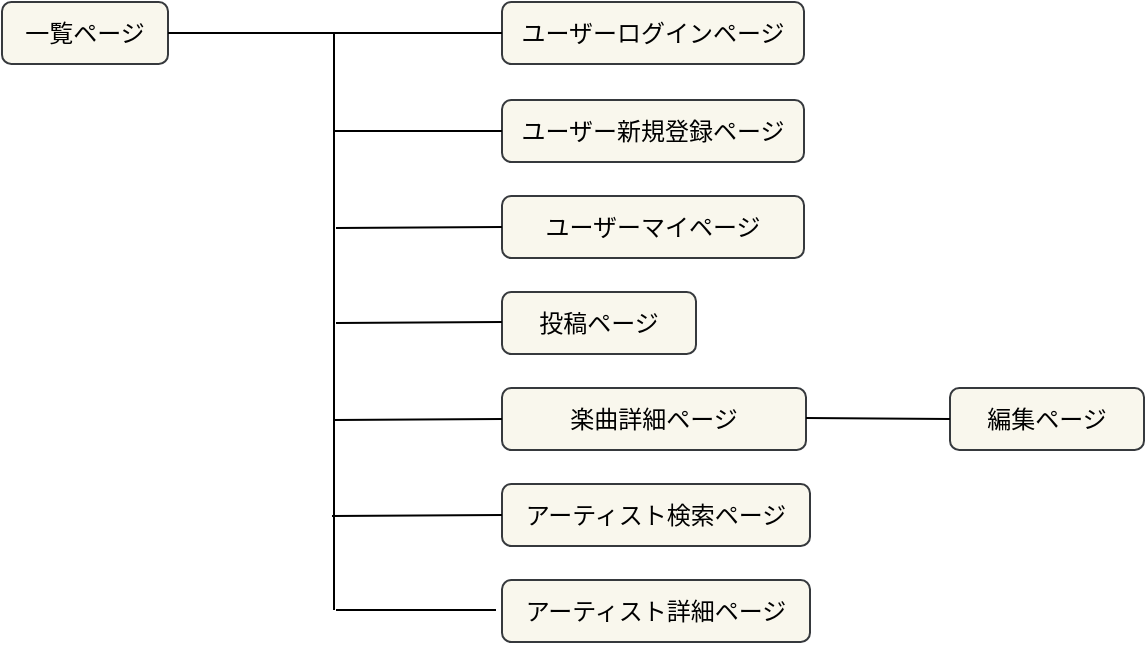 <mxfile>
    <diagram id="2a5Qr01qzY5sFgUnmPEw" name="ページ1">
        <mxGraphModel dx="1261" dy="815" grid="0" gridSize="10" guides="1" tooltips="1" connect="1" arrows="1" fold="1" page="1" pageScale="1" pageWidth="827" pageHeight="1169" background="#ffffff" math="0" shadow="0">
            <root>
                <mxCell id="0"/>
                <mxCell id="1" parent="0"/>
                <mxCell id="2" value="&lt;font color=&quot;#000000&quot;&gt;一覧ページ&lt;/font&gt;" style="rounded=1;whiteSpace=wrap;html=1;fillColor=#f9f7ed;strokeColor=#36393d;" parent="1" vertex="1">
                    <mxGeometry x="68" y="160" width="83" height="31" as="geometry"/>
                </mxCell>
                <mxCell id="3" value="&lt;font color=&quot;#000000&quot;&gt;ユーザーログインページ&lt;/font&gt;" style="rounded=1;whiteSpace=wrap;html=1;fillColor=#f9f7ed;strokeColor=#36393d;" parent="1" vertex="1">
                    <mxGeometry x="318" y="160" width="151" height="31" as="geometry"/>
                </mxCell>
                <mxCell id="6" value="" style="endArrow=none;html=1;fontColor=#000000;strokeWidth=1;jumpSize=6;strokeColor=#000000;exitX=1;exitY=0.5;exitDx=0;exitDy=0;entryX=0;entryY=0.5;entryDx=0;entryDy=0;" parent="1" source="2" target="3" edge="1">
                    <mxGeometry width="50" height="50" relative="1" as="geometry">
                        <mxPoint x="190" y="200.5" as="sourcePoint"/>
                        <mxPoint x="240" y="150.5" as="targetPoint"/>
                    </mxGeometry>
                </mxCell>
                <mxCell id="7" value="&lt;font color=&quot;#000000&quot;&gt;ユーザー新規登録ページ&lt;/font&gt;" style="rounded=1;whiteSpace=wrap;html=1;fillColor=#f9f7ed;strokeColor=#36393d;" parent="1" vertex="1">
                    <mxGeometry x="318" y="209" width="151" height="31" as="geometry"/>
                </mxCell>
                <mxCell id="8" value="&lt;font color=&quot;#000000&quot;&gt;ユーザーマイページ&lt;/font&gt;" style="rounded=1;whiteSpace=wrap;html=1;fillColor=#f9f7ed;strokeColor=#36393d;" parent="1" vertex="1">
                    <mxGeometry x="318" y="257" width="151" height="31" as="geometry"/>
                </mxCell>
                <mxCell id="9" value="&lt;font color=&quot;#000000&quot;&gt;投稿ページ&lt;/font&gt;" style="rounded=1;whiteSpace=wrap;html=1;fillColor=#f9f7ed;strokeColor=#36393d;" parent="1" vertex="1">
                    <mxGeometry x="318" y="305" width="97" height="31" as="geometry"/>
                </mxCell>
                <mxCell id="12" value="&lt;font color=&quot;#000000&quot;&gt;楽曲詳細ページ&lt;/font&gt;" style="rounded=1;whiteSpace=wrap;html=1;fillColor=#f9f7ed;strokeColor=#36393d;" parent="1" vertex="1">
                    <mxGeometry x="318" y="353" width="152" height="31" as="geometry"/>
                </mxCell>
                <mxCell id="13" value="&lt;font color=&quot;#000000&quot;&gt;アーティスト検索ページ&lt;/font&gt;" style="rounded=1;whiteSpace=wrap;html=1;fillColor=#f9f7ed;strokeColor=#36393d;" vertex="1" parent="1">
                    <mxGeometry x="318" y="401" width="154" height="31" as="geometry"/>
                </mxCell>
                <mxCell id="14" value="&lt;font color=&quot;#000000&quot;&gt;アーティスト詳細ページ&lt;/font&gt;" style="rounded=1;whiteSpace=wrap;html=1;fillColor=#f9f7ed;strokeColor=#36393d;" vertex="1" parent="1">
                    <mxGeometry x="318" y="449" width="154" height="31" as="geometry"/>
                </mxCell>
                <mxCell id="15" value="" style="endArrow=none;html=1;fontColor=#000000;strokeWidth=1;jumpSize=6;strokeColor=#000000;" edge="1" parent="1">
                    <mxGeometry width="50" height="50" relative="1" as="geometry">
                        <mxPoint x="234" y="464" as="sourcePoint"/>
                        <mxPoint x="234" y="175" as="targetPoint"/>
                    </mxGeometry>
                </mxCell>
                <mxCell id="16" value="" style="endArrow=none;html=1;fontColor=#000000;strokeWidth=1;jumpSize=6;strokeColor=#000000;entryX=0;entryY=0.5;entryDx=0;entryDy=0;" edge="1" parent="1" target="7">
                    <mxGeometry width="50" height="50" relative="1" as="geometry">
                        <mxPoint x="234" y="224.5" as="sourcePoint"/>
                        <mxPoint x="305" y="224" as="targetPoint"/>
                    </mxGeometry>
                </mxCell>
                <mxCell id="17" value="" style="endArrow=none;html=1;fontColor=#000000;strokeWidth=1;jumpSize=6;strokeColor=#000000;entryX=0;entryY=0.5;entryDx=0;entryDy=0;" edge="1" parent="1" target="8">
                    <mxGeometry width="50" height="50" relative="1" as="geometry">
                        <mxPoint x="235" y="273" as="sourcePoint"/>
                        <mxPoint x="314" y="275" as="targetPoint"/>
                    </mxGeometry>
                </mxCell>
                <mxCell id="19" value="" style="endArrow=none;html=1;fontColor=#000000;strokeWidth=1;jumpSize=6;strokeColor=#000000;entryX=0;entryY=0.5;entryDx=0;entryDy=0;" edge="1" parent="1">
                    <mxGeometry width="50" height="50" relative="1" as="geometry">
                        <mxPoint x="235" y="320.5" as="sourcePoint"/>
                        <mxPoint x="318" y="320" as="targetPoint"/>
                    </mxGeometry>
                </mxCell>
                <mxCell id="20" value="" style="endArrow=none;html=1;fontColor=#000000;strokeWidth=1;jumpSize=6;strokeColor=#000000;entryX=0;entryY=0.5;entryDx=0;entryDy=0;" edge="1" parent="1" target="12">
                    <mxGeometry width="50" height="50" relative="1" as="geometry">
                        <mxPoint x="234" y="369" as="sourcePoint"/>
                        <mxPoint x="316" y="368" as="targetPoint"/>
                    </mxGeometry>
                </mxCell>
                <mxCell id="21" value="" style="endArrow=none;html=1;fontColor=#000000;strokeWidth=1;jumpSize=6;strokeColor=#000000;entryX=0;entryY=0.5;entryDx=0;entryDy=0;" edge="1" parent="1">
                    <mxGeometry width="50" height="50" relative="1" as="geometry">
                        <mxPoint x="235" y="464" as="sourcePoint"/>
                        <mxPoint x="315" y="464" as="targetPoint"/>
                    </mxGeometry>
                </mxCell>
                <mxCell id="22" value="" style="endArrow=none;html=1;fontColor=#000000;strokeWidth=1;jumpSize=6;strokeColor=#000000;entryX=0;entryY=0.5;entryDx=0;entryDy=0;" edge="1" parent="1" target="13">
                    <mxGeometry width="50" height="50" relative="1" as="geometry">
                        <mxPoint x="233" y="417" as="sourcePoint"/>
                        <mxPoint x="316" y="416" as="targetPoint"/>
                    </mxGeometry>
                </mxCell>
                <mxCell id="24" value="&lt;font color=&quot;#000000&quot;&gt;編集ページ&lt;/font&gt;" style="rounded=1;whiteSpace=wrap;html=1;fillColor=#f9f7ed;strokeColor=#36393d;" vertex="1" parent="1">
                    <mxGeometry x="542" y="353" width="97" height="31" as="geometry"/>
                </mxCell>
                <mxCell id="25" value="" style="endArrow=none;html=1;fontColor=#000000;strokeWidth=1;jumpSize=6;strokeColor=#000000;entryX=0;entryY=0.5;entryDx=0;entryDy=0;" edge="1" parent="1" target="24">
                    <mxGeometry width="50" height="50" relative="1" as="geometry">
                        <mxPoint x="470" y="368" as="sourcePoint"/>
                        <mxPoint x="545" y="368" as="targetPoint"/>
                    </mxGeometry>
                </mxCell>
            </root>
        </mxGraphModel>
    </diagram>
</mxfile>